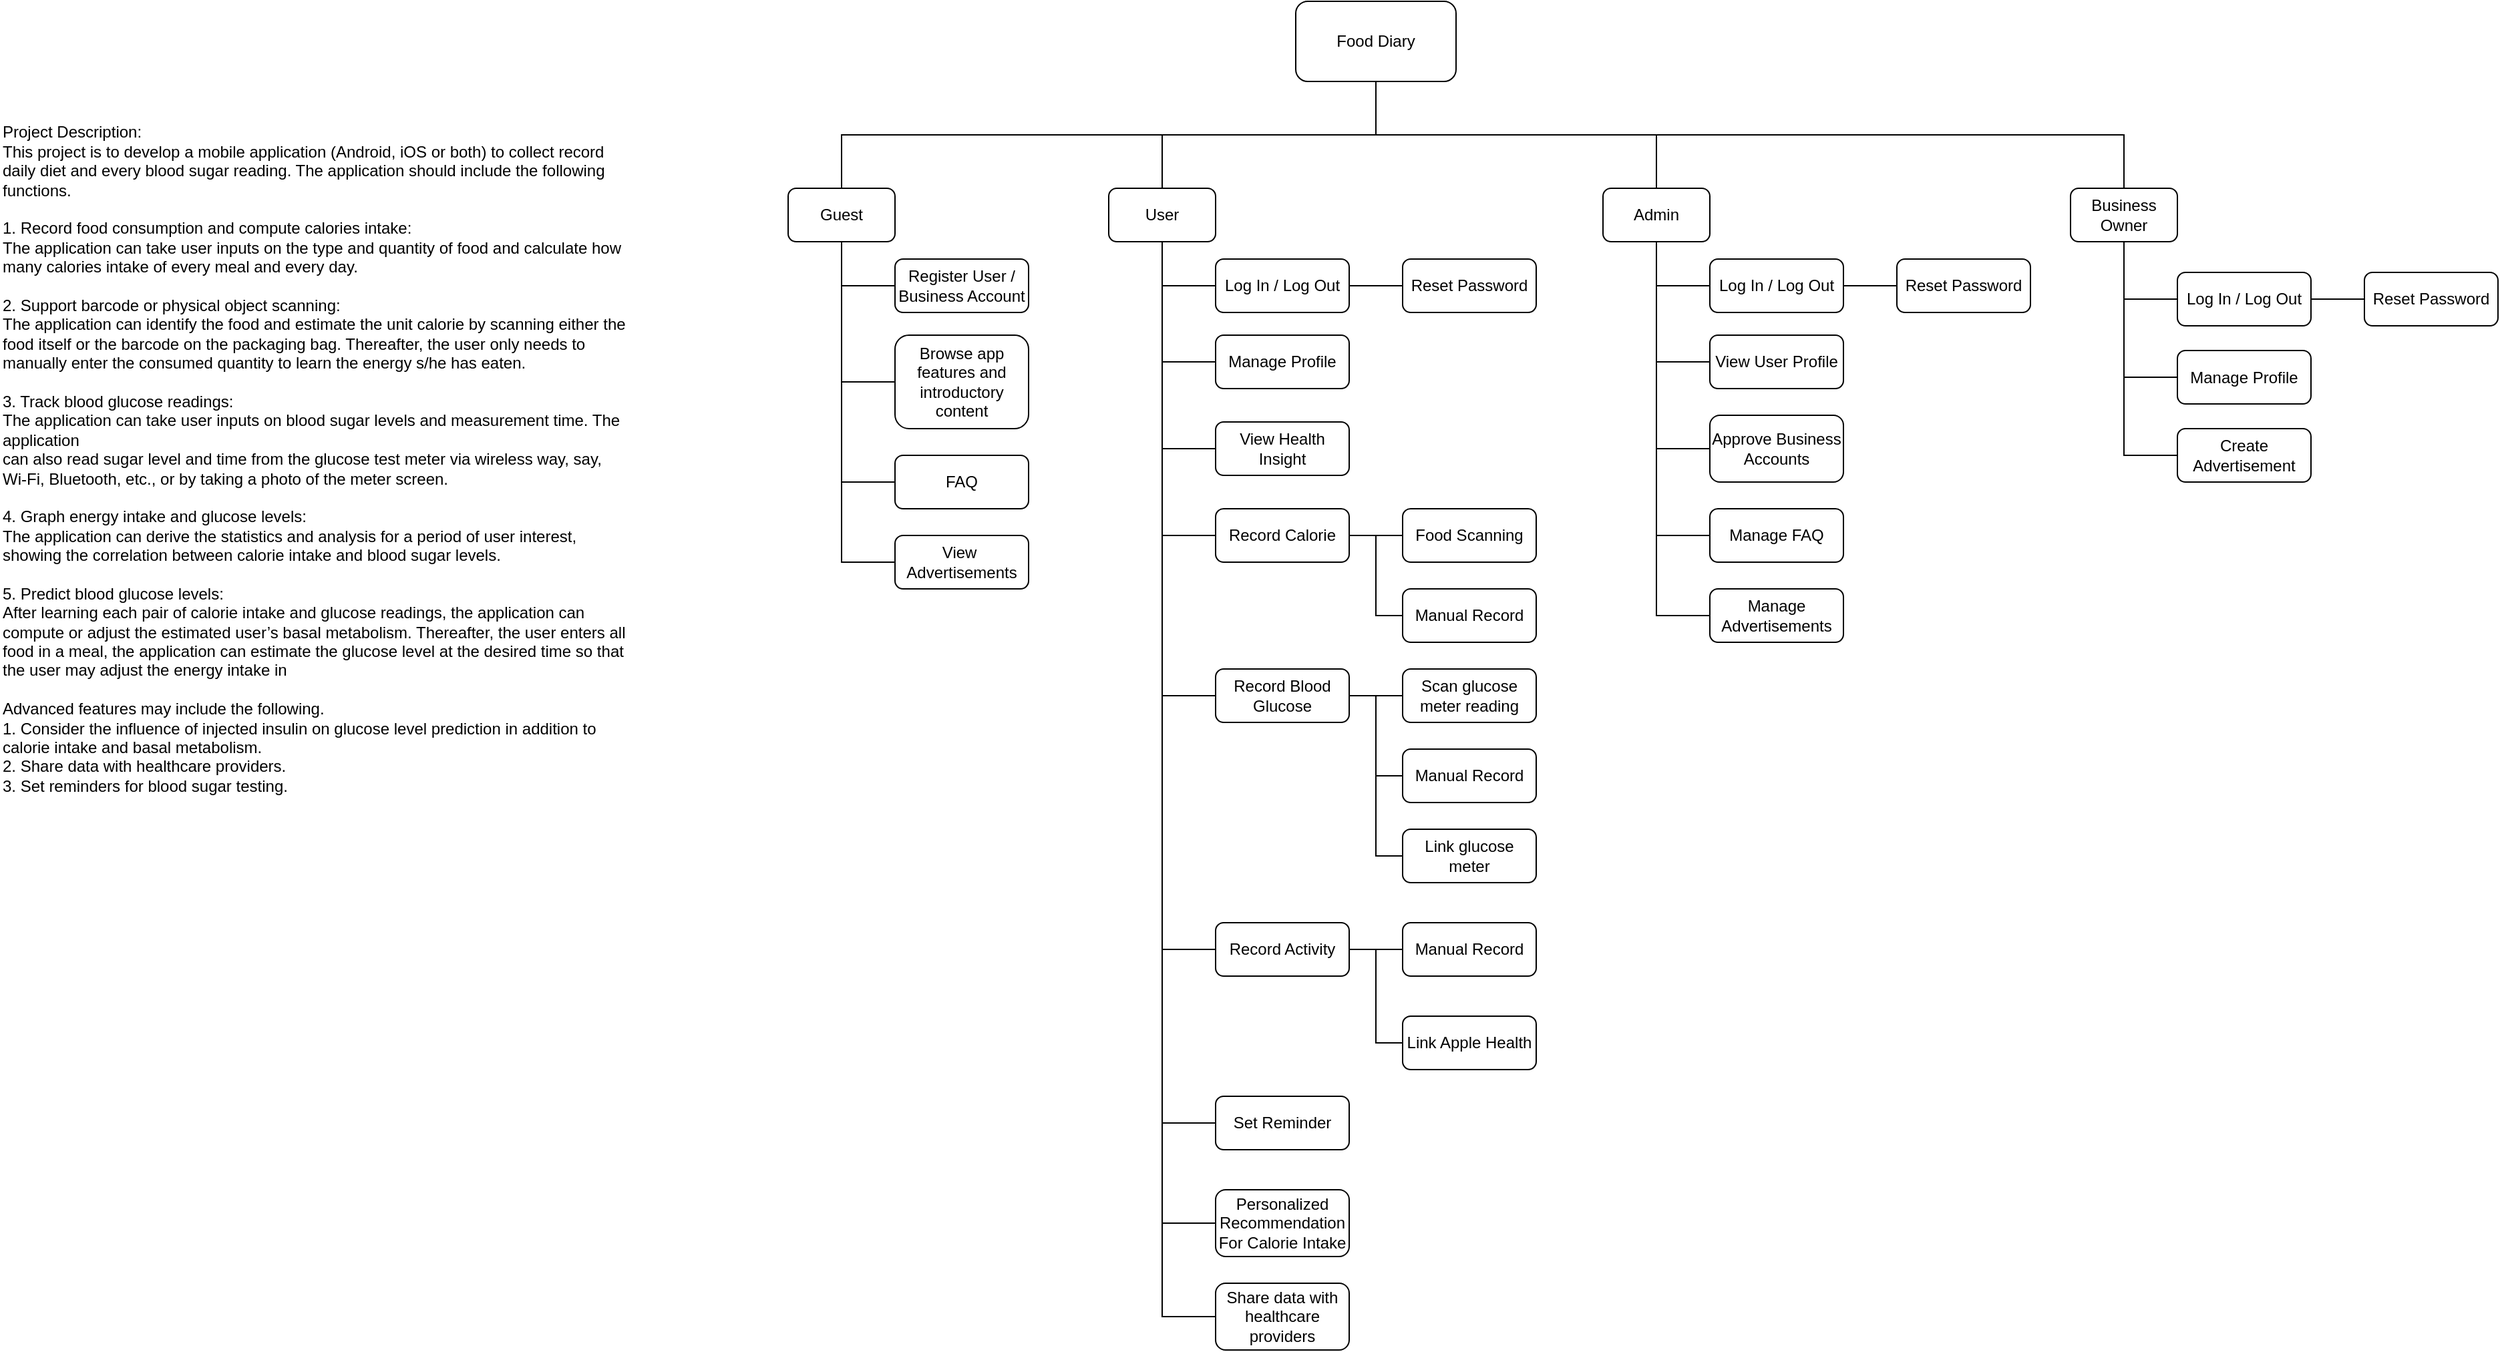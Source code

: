 <mxfile version="21.2.2" type="github">
  <diagram name="Page-1" id="KaCWcRvqG1j9VKeqatRS">
    <mxGraphModel dx="4268" dy="1772" grid="1" gridSize="10" guides="1" tooltips="1" connect="1" arrows="1" fold="1" page="1" pageScale="1" pageWidth="900" pageHeight="1600" math="0" shadow="0">
      <root>
        <mxCell id="0" />
        <mxCell id="1" parent="0" />
        <mxCell id="VcVSeBZPNJiGb5ufC5FY-1" value="Food Diary" style="rounded=1;whiteSpace=wrap;html=1;" parent="1" vertex="1">
          <mxGeometry x="500" y="140" width="120" height="60" as="geometry" />
        </mxCell>
        <mxCell id="VcVSeBZPNJiGb5ufC5FY-2" value="Guest" style="rounded=1;whiteSpace=wrap;html=1;" parent="1" vertex="1">
          <mxGeometry x="120" y="280" width="80" height="40" as="geometry" />
        </mxCell>
        <mxCell id="VcVSeBZPNJiGb5ufC5FY-3" value="User" style="rounded=1;whiteSpace=wrap;html=1;" parent="1" vertex="1">
          <mxGeometry x="360" y="280" width="80" height="40" as="geometry" />
        </mxCell>
        <mxCell id="VcVSeBZPNJiGb5ufC5FY-5" value="" style="endArrow=none;html=1;rounded=0;exitX=0.5;exitY=0;exitDx=0;exitDy=0;" parent="1" source="VcVSeBZPNJiGb5ufC5FY-2" edge="1">
          <mxGeometry width="50" height="50" relative="1" as="geometry">
            <mxPoint x="380" y="390" as="sourcePoint" />
            <mxPoint x="560" y="240" as="targetPoint" />
            <Array as="points">
              <mxPoint x="160" y="240" />
              <mxPoint x="400" y="240" />
              <mxPoint x="560" y="240" />
            </Array>
          </mxGeometry>
        </mxCell>
        <mxCell id="VcVSeBZPNJiGb5ufC5FY-6" value="" style="endArrow=none;html=1;rounded=0;entryX=0.5;entryY=0;entryDx=0;entryDy=0;" parent="1" target="VcVSeBZPNJiGb5ufC5FY-3" edge="1">
          <mxGeometry width="50" height="50" relative="1" as="geometry">
            <mxPoint x="560" y="240" as="sourcePoint" />
            <mxPoint x="450" y="340" as="targetPoint" />
            <Array as="points">
              <mxPoint x="560" y="200" />
              <mxPoint x="560" y="240" />
              <mxPoint x="400" y="240" />
            </Array>
          </mxGeometry>
        </mxCell>
        <mxCell id="lyGHcvRqLKyJ1lj6DzwX-82" style="edgeStyle=orthogonalEdgeStyle;rounded=0;orthogonalLoop=1;jettySize=auto;html=1;entryX=0.5;entryY=1;entryDx=0;entryDy=0;endArrow=none;endFill=0;" edge="1" parent="1" source="VcVSeBZPNJiGb5ufC5FY-7" target="VcVSeBZPNJiGb5ufC5FY-1">
          <mxGeometry relative="1" as="geometry">
            <Array as="points">
              <mxPoint x="770" y="240" />
              <mxPoint x="560" y="240" />
            </Array>
          </mxGeometry>
        </mxCell>
        <mxCell id="VcVSeBZPNJiGb5ufC5FY-7" value="Admin" style="rounded=1;whiteSpace=wrap;html=1;" parent="1" vertex="1">
          <mxGeometry x="730" y="280" width="80" height="40" as="geometry" />
        </mxCell>
        <mxCell id="lyGHcvRqLKyJ1lj6DzwX-1" value="Register User / Business Account" style="rounded=1;whiteSpace=wrap;html=1;" vertex="1" parent="1">
          <mxGeometry x="200" y="333" width="100" height="40" as="geometry" />
        </mxCell>
        <mxCell id="lyGHcvRqLKyJ1lj6DzwX-3" value="" style="endArrow=none;html=1;rounded=0;exitX=0;exitY=0.5;exitDx=0;exitDy=0;" edge="1" parent="1" source="lyGHcvRqLKyJ1lj6DzwX-1">
          <mxGeometry width="50" height="50" relative="1" as="geometry">
            <mxPoint x="430" y="463" as="sourcePoint" />
            <mxPoint x="160" y="353" as="targetPoint" />
          </mxGeometry>
        </mxCell>
        <mxCell id="lyGHcvRqLKyJ1lj6DzwX-8" value="" style="endArrow=none;html=1;rounded=0;entryX=0.5;entryY=1;entryDx=0;entryDy=0;exitX=0;exitY=0.5;exitDx=0;exitDy=0;" edge="1" parent="1" source="lyGHcvRqLKyJ1lj6DzwX-13" target="VcVSeBZPNJiGb5ufC5FY-2">
          <mxGeometry width="50" height="50" relative="1" as="geometry">
            <mxPoint x="160" y="580" as="sourcePoint" />
            <mxPoint x="490" y="430" as="targetPoint" />
            <Array as="points">
              <mxPoint x="160" y="560" />
            </Array>
          </mxGeometry>
        </mxCell>
        <mxCell id="lyGHcvRqLKyJ1lj6DzwX-9" value="Browse app features and introductory content" style="rounded=1;whiteSpace=wrap;html=1;align=center;" vertex="1" parent="1">
          <mxGeometry x="200" y="390" width="100" height="70" as="geometry" />
        </mxCell>
        <mxCell id="lyGHcvRqLKyJ1lj6DzwX-10" value="" style="endArrow=none;html=1;rounded=0;exitX=0;exitY=0.5;exitDx=0;exitDy=0;" edge="1" parent="1" source="lyGHcvRqLKyJ1lj6DzwX-9">
          <mxGeometry width="50" height="50" relative="1" as="geometry">
            <mxPoint x="430" y="520" as="sourcePoint" />
            <mxPoint x="160" y="425" as="targetPoint" />
          </mxGeometry>
        </mxCell>
        <mxCell id="lyGHcvRqLKyJ1lj6DzwX-11" value="FAQ" style="rounded=1;whiteSpace=wrap;html=1;" vertex="1" parent="1">
          <mxGeometry x="200" y="480" width="100" height="40" as="geometry" />
        </mxCell>
        <mxCell id="lyGHcvRqLKyJ1lj6DzwX-12" value="" style="endArrow=none;html=1;rounded=0;exitX=0;exitY=0.5;exitDx=0;exitDy=0;" edge="1" parent="1" source="lyGHcvRqLKyJ1lj6DzwX-11">
          <mxGeometry width="50" height="50" relative="1" as="geometry">
            <mxPoint x="430" y="610" as="sourcePoint" />
            <mxPoint x="160" y="500" as="targetPoint" />
          </mxGeometry>
        </mxCell>
        <mxCell id="lyGHcvRqLKyJ1lj6DzwX-13" value="View&amp;nbsp; Advertisements" style="rounded=1;whiteSpace=wrap;html=1;" vertex="1" parent="1">
          <mxGeometry x="200" y="540" width="100" height="40" as="geometry" />
        </mxCell>
        <mxCell id="lyGHcvRqLKyJ1lj6DzwX-17" value="Log In / Log Out" style="rounded=1;whiteSpace=wrap;html=1;" vertex="1" parent="1">
          <mxGeometry x="440" y="333" width="100" height="40" as="geometry" />
        </mxCell>
        <mxCell id="lyGHcvRqLKyJ1lj6DzwX-18" value="" style="endArrow=none;html=1;rounded=0;exitX=0;exitY=0.5;exitDx=0;exitDy=0;entryX=0.5;entryY=1;entryDx=0;entryDy=0;" edge="1" parent="1" source="lyGHcvRqLKyJ1lj6DzwX-17" target="VcVSeBZPNJiGb5ufC5FY-3">
          <mxGeometry width="50" height="50" relative="1" as="geometry">
            <mxPoint x="680" y="480" as="sourcePoint" />
            <mxPoint x="400" y="320" as="targetPoint" />
            <Array as="points">
              <mxPoint x="400" y="353" />
            </Array>
          </mxGeometry>
        </mxCell>
        <mxCell id="lyGHcvRqLKyJ1lj6DzwX-19" value="Manage Profile" style="rounded=1;whiteSpace=wrap;html=1;" vertex="1" parent="1">
          <mxGeometry x="440" y="390" width="100" height="40" as="geometry" />
        </mxCell>
        <mxCell id="lyGHcvRqLKyJ1lj6DzwX-20" value="" style="endArrow=none;html=1;rounded=0;exitX=0;exitY=0.5;exitDx=0;exitDy=0;" edge="1" parent="1" source="lyGHcvRqLKyJ1lj6DzwX-19">
          <mxGeometry width="50" height="50" relative="1" as="geometry">
            <mxPoint x="680" y="533" as="sourcePoint" />
            <mxPoint x="400" y="353" as="targetPoint" />
            <Array as="points">
              <mxPoint x="400" y="410" />
            </Array>
          </mxGeometry>
        </mxCell>
        <mxCell id="lyGHcvRqLKyJ1lj6DzwX-60" style="edgeStyle=orthogonalEdgeStyle;rounded=0;orthogonalLoop=1;jettySize=auto;html=1;entryX=0.5;entryY=1;entryDx=0;entryDy=0;endArrow=none;endFill=0;exitX=0;exitY=0.5;exitDx=0;exitDy=0;" edge="1" parent="1" source="lyGHcvRqLKyJ1lj6DzwX-23" target="VcVSeBZPNJiGb5ufC5FY-3">
          <mxGeometry relative="1" as="geometry" />
        </mxCell>
        <mxCell id="lyGHcvRqLKyJ1lj6DzwX-23" value="Personalized Recommendation&lt;br&gt;For Calorie Intake" style="rounded=1;whiteSpace=wrap;html=1;" vertex="1" parent="1">
          <mxGeometry x="440" y="1030" width="100" height="50" as="geometry" />
        </mxCell>
        <mxCell id="lyGHcvRqLKyJ1lj6DzwX-117" style="edgeStyle=orthogonalEdgeStyle;rounded=0;orthogonalLoop=1;jettySize=auto;html=1;entryX=0.5;entryY=1;entryDx=0;entryDy=0;endArrow=none;endFill=0;exitX=0;exitY=0.5;exitDx=0;exitDy=0;" edge="1" parent="1" source="lyGHcvRqLKyJ1lj6DzwX-27" target="VcVSeBZPNJiGb5ufC5FY-3">
          <mxGeometry relative="1" as="geometry" />
        </mxCell>
        <mxCell id="lyGHcvRqLKyJ1lj6DzwX-27" value="Record Calorie" style="rounded=1;whiteSpace=wrap;html=1;" vertex="1" parent="1">
          <mxGeometry x="440" y="520" width="100" height="40" as="geometry" />
        </mxCell>
        <mxCell id="lyGHcvRqLKyJ1lj6DzwX-29" value="" style="endArrow=none;html=1;rounded=0;entryX=0;entryY=0.5;entryDx=0;entryDy=0;" edge="1" parent="1" target="lyGHcvRqLKyJ1lj6DzwX-30">
          <mxGeometry width="50" height="50" relative="1" as="geometry">
            <mxPoint x="400" y="540" as="sourcePoint" />
            <mxPoint x="430" y="600" as="targetPoint" />
            <Array as="points">
              <mxPoint x="400" y="600" />
              <mxPoint x="400" y="660" />
            </Array>
          </mxGeometry>
        </mxCell>
        <mxCell id="lyGHcvRqLKyJ1lj6DzwX-30" value="Record Blood Glucose" style="rounded=1;whiteSpace=wrap;html=1;" vertex="1" parent="1">
          <mxGeometry x="440" y="640" width="100" height="40" as="geometry" />
        </mxCell>
        <mxCell id="lyGHcvRqLKyJ1lj6DzwX-32" value="Food Scanning" style="rounded=1;whiteSpace=wrap;html=1;" vertex="1" parent="1">
          <mxGeometry x="580" y="520" width="100" height="40" as="geometry" />
        </mxCell>
        <mxCell id="lyGHcvRqLKyJ1lj6DzwX-33" value="" style="endArrow=none;html=1;rounded=0;exitX=0;exitY=0.5;exitDx=0;exitDy=0;" edge="1" parent="1" source="lyGHcvRqLKyJ1lj6DzwX-32">
          <mxGeometry width="50" height="50" relative="1" as="geometry">
            <mxPoint x="820" y="650" as="sourcePoint" />
            <mxPoint x="540" y="540" as="targetPoint" />
          </mxGeometry>
        </mxCell>
        <mxCell id="lyGHcvRqLKyJ1lj6DzwX-44" style="edgeStyle=orthogonalEdgeStyle;rounded=0;orthogonalLoop=1;jettySize=auto;html=1;endArrow=none;endFill=0;" edge="1" parent="1" source="lyGHcvRqLKyJ1lj6DzwX-43">
          <mxGeometry relative="1" as="geometry">
            <mxPoint x="560" y="540" as="targetPoint" />
          </mxGeometry>
        </mxCell>
        <mxCell id="lyGHcvRqLKyJ1lj6DzwX-43" value="Manual Record" style="rounded=1;whiteSpace=wrap;html=1;" vertex="1" parent="1">
          <mxGeometry x="580" y="580" width="100" height="40" as="geometry" />
        </mxCell>
        <mxCell id="lyGHcvRqLKyJ1lj6DzwX-46" value="Scan glucose meter reading" style="rounded=1;whiteSpace=wrap;html=1;" vertex="1" parent="1">
          <mxGeometry x="580" y="640" width="100" height="40" as="geometry" />
        </mxCell>
        <mxCell id="lyGHcvRqLKyJ1lj6DzwX-47" value="" style="endArrow=none;html=1;rounded=0;exitX=0;exitY=0.5;exitDx=0;exitDy=0;" edge="1" parent="1" source="lyGHcvRqLKyJ1lj6DzwX-46">
          <mxGeometry width="50" height="50" relative="1" as="geometry">
            <mxPoint x="820" y="770" as="sourcePoint" />
            <mxPoint x="540" y="660" as="targetPoint" />
          </mxGeometry>
        </mxCell>
        <mxCell id="lyGHcvRqLKyJ1lj6DzwX-48" style="edgeStyle=orthogonalEdgeStyle;rounded=0;orthogonalLoop=1;jettySize=auto;html=1;endArrow=none;endFill=0;" edge="1" parent="1" source="lyGHcvRqLKyJ1lj6DzwX-49">
          <mxGeometry relative="1" as="geometry">
            <mxPoint x="560" y="660" as="targetPoint" />
          </mxGeometry>
        </mxCell>
        <mxCell id="lyGHcvRqLKyJ1lj6DzwX-49" value="Manual Record" style="rounded=1;whiteSpace=wrap;html=1;" vertex="1" parent="1">
          <mxGeometry x="580" y="700" width="100" height="40" as="geometry" />
        </mxCell>
        <mxCell id="lyGHcvRqLKyJ1lj6DzwX-51" style="edgeStyle=orthogonalEdgeStyle;rounded=0;orthogonalLoop=1;jettySize=auto;html=1;endArrow=none;endFill=0;" edge="1" parent="1" source="lyGHcvRqLKyJ1lj6DzwX-50">
          <mxGeometry relative="1" as="geometry">
            <mxPoint x="560" y="720" as="targetPoint" />
          </mxGeometry>
        </mxCell>
        <mxCell id="lyGHcvRqLKyJ1lj6DzwX-50" value="Link glucose meter" style="rounded=1;whiteSpace=wrap;html=1;" vertex="1" parent="1">
          <mxGeometry x="580" y="760" width="100" height="40" as="geometry" />
        </mxCell>
        <mxCell id="lyGHcvRqLKyJ1lj6DzwX-90" style="edgeStyle=orthogonalEdgeStyle;rounded=0;orthogonalLoop=1;jettySize=auto;html=1;entryX=0.5;entryY=1;entryDx=0;entryDy=0;endArrow=none;endFill=0;exitX=0;exitY=0.5;exitDx=0;exitDy=0;" edge="1" parent="1" source="lyGHcvRqLKyJ1lj6DzwX-52" target="VcVSeBZPNJiGb5ufC5FY-3">
          <mxGeometry relative="1" as="geometry" />
        </mxCell>
        <mxCell id="lyGHcvRqLKyJ1lj6DzwX-52" value="Record Activity" style="rounded=1;whiteSpace=wrap;html=1;" vertex="1" parent="1">
          <mxGeometry x="440" y="830" width="100" height="40" as="geometry" />
        </mxCell>
        <mxCell id="lyGHcvRqLKyJ1lj6DzwX-55" style="edgeStyle=orthogonalEdgeStyle;rounded=0;orthogonalLoop=1;jettySize=auto;html=1;entryX=1;entryY=0.5;entryDx=0;entryDy=0;endArrow=none;endFill=0;" edge="1" parent="1" source="lyGHcvRqLKyJ1lj6DzwX-54" target="lyGHcvRqLKyJ1lj6DzwX-52">
          <mxGeometry relative="1" as="geometry" />
        </mxCell>
        <mxCell id="lyGHcvRqLKyJ1lj6DzwX-54" value="Manual Record" style="rounded=1;whiteSpace=wrap;html=1;" vertex="1" parent="1">
          <mxGeometry x="580" y="830" width="100" height="40" as="geometry" />
        </mxCell>
        <mxCell id="lyGHcvRqLKyJ1lj6DzwX-57" style="edgeStyle=orthogonalEdgeStyle;rounded=0;orthogonalLoop=1;jettySize=auto;html=1;endArrow=none;endFill=0;" edge="1" parent="1" source="lyGHcvRqLKyJ1lj6DzwX-56">
          <mxGeometry relative="1" as="geometry">
            <mxPoint x="560" y="850" as="targetPoint" />
          </mxGeometry>
        </mxCell>
        <mxCell id="lyGHcvRqLKyJ1lj6DzwX-56" value="Link Apple Health" style="rounded=1;whiteSpace=wrap;html=1;" vertex="1" parent="1">
          <mxGeometry x="580" y="900" width="100" height="40" as="geometry" />
        </mxCell>
        <mxCell id="lyGHcvRqLKyJ1lj6DzwX-61" value="Reset Password" style="rounded=1;whiteSpace=wrap;html=1;" vertex="1" parent="1">
          <mxGeometry x="580" y="333" width="100" height="40" as="geometry" />
        </mxCell>
        <mxCell id="lyGHcvRqLKyJ1lj6DzwX-62" value="" style="endArrow=none;html=1;rounded=0;exitX=0;exitY=0.5;exitDx=0;exitDy=0;" edge="1" parent="1" source="lyGHcvRqLKyJ1lj6DzwX-61">
          <mxGeometry width="50" height="50" relative="1" as="geometry">
            <mxPoint x="820" y="463" as="sourcePoint" />
            <mxPoint x="540" y="353" as="targetPoint" />
          </mxGeometry>
        </mxCell>
        <mxCell id="lyGHcvRqLKyJ1lj6DzwX-66" value="&lt;div&gt;Project Description:&lt;/div&gt;&lt;div&gt;This project is to develop a mobile application (Android, iOS or both) to collect record daily diet&amp;nbsp;&lt;span style=&quot;background-color: initial;&quot;&gt;and every blood sugar reading. The application should include the following functions.&lt;/span&gt;&lt;/div&gt;&lt;div&gt;&lt;br&gt;&lt;/div&gt;&lt;div&gt;1. Record food consumption and compute calories intake:&lt;/div&gt;&lt;div&gt;The application can take user inputs on the type and quantity of food and calculate how many&amp;nbsp;&lt;span style=&quot;background-color: initial;&quot;&gt;calories intake of every meal and every day.&lt;/span&gt;&lt;/div&gt;&lt;div&gt;&lt;br&gt;&lt;/div&gt;&lt;div&gt;2. Support barcode or physical object scanning:&lt;/div&gt;&lt;div&gt;The application can identify the food and estimate the unit calorie by scanning either the food itself&amp;nbsp;&lt;span style=&quot;background-color: initial;&quot;&gt;or the barcode on the packaging bag. Thereafter, the user only needs to manually enter the consumed&amp;nbsp;&lt;/span&gt;&lt;span style=&quot;background-color: initial;&quot;&gt;quantity to learn the energy s/he has eaten.&lt;/span&gt;&lt;/div&gt;&lt;div&gt;&lt;br&gt;&lt;/div&gt;&lt;div&gt;3. Track blood glucose readings:&lt;/div&gt;&lt;div&gt;The application can take user inputs on blood sugar levels and measurement time. The application&lt;/div&gt;&lt;div&gt;can also read sugar level and time from the glucose test meter via wireless way, say, Wi-Fi,&amp;nbsp;&lt;span style=&quot;background-color: initial;&quot;&gt;Bluetooth, etc., or by taking a photo of the meter screen.&lt;/span&gt;&lt;/div&gt;&lt;div&gt;&lt;br&gt;&lt;/div&gt;&lt;div&gt;4. Graph energy intake and glucose levels:&lt;/div&gt;&lt;div&gt;The application can derive the statistics and analysis for a period of user interest, showing the&amp;nbsp;&lt;span style=&quot;background-color: initial;&quot;&gt;correlation between calorie intake and blood sugar levels.&lt;/span&gt;&lt;/div&gt;&lt;div&gt;&lt;br&gt;&lt;/div&gt;&lt;div&gt;5. Predict blood glucose levels:&lt;/div&gt;&lt;div&gt;After learning each pair of calorie intake and glucose readings, the application can compute or adjust&amp;nbsp;&lt;span style=&quot;background-color: initial;&quot;&gt;the estimated user’s basal metabolism. Thereafter, the user enters all food in a meal, the application&amp;nbsp;&lt;/span&gt;&lt;span style=&quot;background-color: initial;&quot;&gt;can estimate the glucose level at the desired time so that the user may adjust the energy intake in&lt;/span&gt;&lt;/div&gt;&lt;div&gt;&lt;br&gt;&lt;/div&gt;&lt;div&gt;Advanced features may include the following.&lt;/div&gt;&lt;div&gt;1. Consider the influence of injected insulin on glucose level prediction in addition to calorie intake&amp;nbsp;&lt;span style=&quot;background-color: initial;&quot;&gt;and basal metabolism.&lt;/span&gt;&lt;/div&gt;&lt;div&gt;2. Share data with healthcare providers.&lt;/div&gt;&lt;div&gt;3. Set reminders for blood sugar testing.&lt;/div&gt;&lt;div style=&quot;&quot;&gt;&lt;br&gt;&lt;/div&gt;" style="text;html=1;strokeColor=none;fillColor=none;align=left;verticalAlign=middle;whiteSpace=wrap;rounded=0;" vertex="1" parent="1">
          <mxGeometry x="-470" y="160" width="470" height="660" as="geometry" />
        </mxCell>
        <mxCell id="lyGHcvRqLKyJ1lj6DzwX-104" style="edgeStyle=orthogonalEdgeStyle;rounded=0;orthogonalLoop=1;jettySize=auto;html=1;entryX=0.5;entryY=1;entryDx=0;entryDy=0;exitX=0;exitY=0.5;exitDx=0;exitDy=0;endArrow=none;endFill=0;" edge="1" parent="1" source="lyGHcvRqLKyJ1lj6DzwX-70" target="VcVSeBZPNJiGb5ufC5FY-7">
          <mxGeometry relative="1" as="geometry" />
        </mxCell>
        <mxCell id="lyGHcvRqLKyJ1lj6DzwX-70" value="View User Profile" style="rounded=1;whiteSpace=wrap;html=1;align=center;" vertex="1" parent="1">
          <mxGeometry x="810" y="390" width="100" height="40" as="geometry" />
        </mxCell>
        <mxCell id="lyGHcvRqLKyJ1lj6DzwX-106" style="edgeStyle=orthogonalEdgeStyle;rounded=0;orthogonalLoop=1;jettySize=auto;html=1;entryX=0.5;entryY=1;entryDx=0;entryDy=0;endArrow=none;endFill=0;exitX=0;exitY=0.5;exitDx=0;exitDy=0;" edge="1" parent="1" source="lyGHcvRqLKyJ1lj6DzwX-72" target="VcVSeBZPNJiGb5ufC5FY-7">
          <mxGeometry relative="1" as="geometry" />
        </mxCell>
        <mxCell id="lyGHcvRqLKyJ1lj6DzwX-72" value="Manage FAQ" style="rounded=1;whiteSpace=wrap;html=1;" vertex="1" parent="1">
          <mxGeometry x="810" y="520" width="100" height="40" as="geometry" />
        </mxCell>
        <mxCell id="lyGHcvRqLKyJ1lj6DzwX-105" style="edgeStyle=orthogonalEdgeStyle;rounded=0;orthogonalLoop=1;jettySize=auto;html=1;entryX=0.5;entryY=1;entryDx=0;entryDy=0;exitX=0;exitY=0.5;exitDx=0;exitDy=0;endArrow=none;endFill=0;" edge="1" parent="1" source="lyGHcvRqLKyJ1lj6DzwX-74" target="VcVSeBZPNJiGb5ufC5FY-7">
          <mxGeometry relative="1" as="geometry" />
        </mxCell>
        <mxCell id="lyGHcvRqLKyJ1lj6DzwX-74" value="Approve Business Accounts" style="rounded=1;whiteSpace=wrap;html=1;" vertex="1" parent="1">
          <mxGeometry x="810" y="450" width="100" height="50" as="geometry" />
        </mxCell>
        <mxCell id="lyGHcvRqLKyJ1lj6DzwX-103" value="" style="edgeStyle=orthogonalEdgeStyle;rounded=0;orthogonalLoop=1;jettySize=auto;html=1;exitX=0;exitY=0.5;exitDx=0;exitDy=0;endArrow=none;endFill=0;" edge="1" parent="1" source="lyGHcvRqLKyJ1lj6DzwX-77" target="VcVSeBZPNJiGb5ufC5FY-7">
          <mxGeometry relative="1" as="geometry" />
        </mxCell>
        <mxCell id="lyGHcvRqLKyJ1lj6DzwX-77" value="Log In / Log Out" style="rounded=1;whiteSpace=wrap;html=1;" vertex="1" parent="1">
          <mxGeometry x="810" y="333" width="100" height="40" as="geometry" />
        </mxCell>
        <mxCell id="lyGHcvRqLKyJ1lj6DzwX-78" value="Reset Password" style="rounded=1;whiteSpace=wrap;html=1;" vertex="1" parent="1">
          <mxGeometry x="950" y="333" width="100" height="40" as="geometry" />
        </mxCell>
        <mxCell id="lyGHcvRqLKyJ1lj6DzwX-79" value="" style="endArrow=none;html=1;rounded=0;exitX=0;exitY=0.5;exitDx=0;exitDy=0;" edge="1" parent="1" source="lyGHcvRqLKyJ1lj6DzwX-78">
          <mxGeometry width="50" height="50" relative="1" as="geometry">
            <mxPoint x="1190" y="463" as="sourcePoint" />
            <mxPoint x="910" y="353" as="targetPoint" />
          </mxGeometry>
        </mxCell>
        <mxCell id="lyGHcvRqLKyJ1lj6DzwX-96" style="edgeStyle=orthogonalEdgeStyle;rounded=0;orthogonalLoop=1;jettySize=auto;html=1;entryX=0.5;entryY=1;entryDx=0;entryDy=0;endArrow=none;endFill=0;exitX=0.5;exitY=0;exitDx=0;exitDy=0;" edge="1" parent="1" source="lyGHcvRqLKyJ1lj6DzwX-83" target="VcVSeBZPNJiGb5ufC5FY-1">
          <mxGeometry relative="1" as="geometry">
            <Array as="points">
              <mxPoint x="1120" y="240" />
              <mxPoint x="560" y="240" />
            </Array>
          </mxGeometry>
        </mxCell>
        <mxCell id="lyGHcvRqLKyJ1lj6DzwX-83" value="Business Owner" style="rounded=1;whiteSpace=wrap;html=1;" vertex="1" parent="1">
          <mxGeometry x="1080" y="280" width="80" height="40" as="geometry" />
        </mxCell>
        <mxCell id="lyGHcvRqLKyJ1lj6DzwX-93" style="edgeStyle=orthogonalEdgeStyle;rounded=0;orthogonalLoop=1;jettySize=auto;html=1;entryX=0.5;entryY=1;entryDx=0;entryDy=0;endArrow=none;endFill=0;exitX=0;exitY=0.5;exitDx=0;exitDy=0;" edge="1" parent="1" source="lyGHcvRqLKyJ1lj6DzwX-92" target="VcVSeBZPNJiGb5ufC5FY-3">
          <mxGeometry relative="1" as="geometry" />
        </mxCell>
        <mxCell id="lyGHcvRqLKyJ1lj6DzwX-92" value="Set Reminder" style="rounded=1;whiteSpace=wrap;html=1;" vertex="1" parent="1">
          <mxGeometry x="440" y="960" width="100" height="40" as="geometry" />
        </mxCell>
        <mxCell id="lyGHcvRqLKyJ1lj6DzwX-95" style="edgeStyle=orthogonalEdgeStyle;rounded=0;orthogonalLoop=1;jettySize=auto;html=1;entryX=0.5;entryY=1;entryDx=0;entryDy=0;endArrow=none;endFill=0;exitX=0;exitY=0.5;exitDx=0;exitDy=0;" edge="1" parent="1" source="lyGHcvRqLKyJ1lj6DzwX-94" target="VcVSeBZPNJiGb5ufC5FY-3">
          <mxGeometry relative="1" as="geometry" />
        </mxCell>
        <mxCell id="lyGHcvRqLKyJ1lj6DzwX-94" value="Share data with healthcare providers" style="rounded=1;whiteSpace=wrap;html=1;" vertex="1" parent="1">
          <mxGeometry x="440" y="1100" width="100" height="50" as="geometry" />
        </mxCell>
        <mxCell id="lyGHcvRqLKyJ1lj6DzwX-108" style="edgeStyle=orthogonalEdgeStyle;rounded=0;orthogonalLoop=1;jettySize=auto;html=1;entryX=0.5;entryY=1;entryDx=0;entryDy=0;endArrow=none;endFill=0;exitX=0;exitY=0.5;exitDx=0;exitDy=0;" edge="1" parent="1" source="lyGHcvRqLKyJ1lj6DzwX-97" target="VcVSeBZPNJiGb5ufC5FY-7">
          <mxGeometry relative="1" as="geometry" />
        </mxCell>
        <mxCell id="lyGHcvRqLKyJ1lj6DzwX-97" value="Manage Advertisements" style="rounded=1;whiteSpace=wrap;html=1;" vertex="1" parent="1">
          <mxGeometry x="810" y="580" width="100" height="40" as="geometry" />
        </mxCell>
        <mxCell id="lyGHcvRqLKyJ1lj6DzwX-109" style="edgeStyle=orthogonalEdgeStyle;rounded=0;orthogonalLoop=1;jettySize=auto;html=1;entryX=0.5;entryY=1;entryDx=0;entryDy=0;exitX=0;exitY=0.5;exitDx=0;exitDy=0;endArrow=none;endFill=0;" edge="1" parent="1" source="lyGHcvRqLKyJ1lj6DzwX-99" target="lyGHcvRqLKyJ1lj6DzwX-83">
          <mxGeometry relative="1" as="geometry" />
        </mxCell>
        <mxCell id="lyGHcvRqLKyJ1lj6DzwX-99" value="Log In / Log Out" style="rounded=1;whiteSpace=wrap;html=1;" vertex="1" parent="1">
          <mxGeometry x="1160" y="343" width="100" height="40" as="geometry" />
        </mxCell>
        <mxCell id="lyGHcvRqLKyJ1lj6DzwX-100" value="Reset Password" style="rounded=1;whiteSpace=wrap;html=1;" vertex="1" parent="1">
          <mxGeometry x="1300" y="343" width="100" height="40" as="geometry" />
        </mxCell>
        <mxCell id="lyGHcvRqLKyJ1lj6DzwX-101" value="" style="endArrow=none;html=1;rounded=0;exitX=0;exitY=0.5;exitDx=0;exitDy=0;" edge="1" parent="1" source="lyGHcvRqLKyJ1lj6DzwX-100">
          <mxGeometry width="50" height="50" relative="1" as="geometry">
            <mxPoint x="1540" y="473" as="sourcePoint" />
            <mxPoint x="1260" y="363" as="targetPoint" />
          </mxGeometry>
        </mxCell>
        <mxCell id="lyGHcvRqLKyJ1lj6DzwX-107" style="edgeStyle=orthogonalEdgeStyle;rounded=0;orthogonalLoop=1;jettySize=auto;html=1;exitX=0.5;exitY=1;exitDx=0;exitDy=0;" edge="1" parent="1" source="lyGHcvRqLKyJ1lj6DzwX-97" target="lyGHcvRqLKyJ1lj6DzwX-97">
          <mxGeometry relative="1" as="geometry" />
        </mxCell>
        <mxCell id="lyGHcvRqLKyJ1lj6DzwX-113" style="edgeStyle=orthogonalEdgeStyle;rounded=0;orthogonalLoop=1;jettySize=auto;html=1;entryX=0.5;entryY=1;entryDx=0;entryDy=0;exitX=0;exitY=0.5;exitDx=0;exitDy=0;endArrow=none;endFill=0;" edge="1" parent="1" source="lyGHcvRqLKyJ1lj6DzwX-114" target="lyGHcvRqLKyJ1lj6DzwX-83">
          <mxGeometry relative="1" as="geometry">
            <mxPoint x="1120" y="378.5" as="targetPoint" />
          </mxGeometry>
        </mxCell>
        <mxCell id="lyGHcvRqLKyJ1lj6DzwX-114" value="Manage Profile" style="rounded=1;whiteSpace=wrap;html=1;" vertex="1" parent="1">
          <mxGeometry x="1160" y="401.5" width="100" height="40" as="geometry" />
        </mxCell>
        <mxCell id="lyGHcvRqLKyJ1lj6DzwX-123" style="edgeStyle=orthogonalEdgeStyle;rounded=0;orthogonalLoop=1;jettySize=auto;html=1;entryX=0.5;entryY=1;entryDx=0;entryDy=0;endArrow=none;endFill=0;exitX=0;exitY=0.5;exitDx=0;exitDy=0;" edge="1" parent="1" source="lyGHcvRqLKyJ1lj6DzwX-122" target="VcVSeBZPNJiGb5ufC5FY-3">
          <mxGeometry relative="1" as="geometry" />
        </mxCell>
        <mxCell id="lyGHcvRqLKyJ1lj6DzwX-122" value="View Health Insight" style="rounded=1;whiteSpace=wrap;html=1;" vertex="1" parent="1">
          <mxGeometry x="440" y="455" width="100" height="40" as="geometry" />
        </mxCell>
        <mxCell id="lyGHcvRqLKyJ1lj6DzwX-126" style="edgeStyle=orthogonalEdgeStyle;rounded=0;orthogonalLoop=1;jettySize=auto;html=1;entryX=0.5;entryY=1;entryDx=0;entryDy=0;endArrow=none;endFill=0;exitX=0;exitY=0.5;exitDx=0;exitDy=0;" edge="1" parent="1" source="lyGHcvRqLKyJ1lj6DzwX-125" target="lyGHcvRqLKyJ1lj6DzwX-83">
          <mxGeometry relative="1" as="geometry" />
        </mxCell>
        <mxCell id="lyGHcvRqLKyJ1lj6DzwX-125" value="Create Advertisement" style="rounded=1;whiteSpace=wrap;html=1;" vertex="1" parent="1">
          <mxGeometry x="1160" y="460" width="100" height="40" as="geometry" />
        </mxCell>
      </root>
    </mxGraphModel>
  </diagram>
</mxfile>
